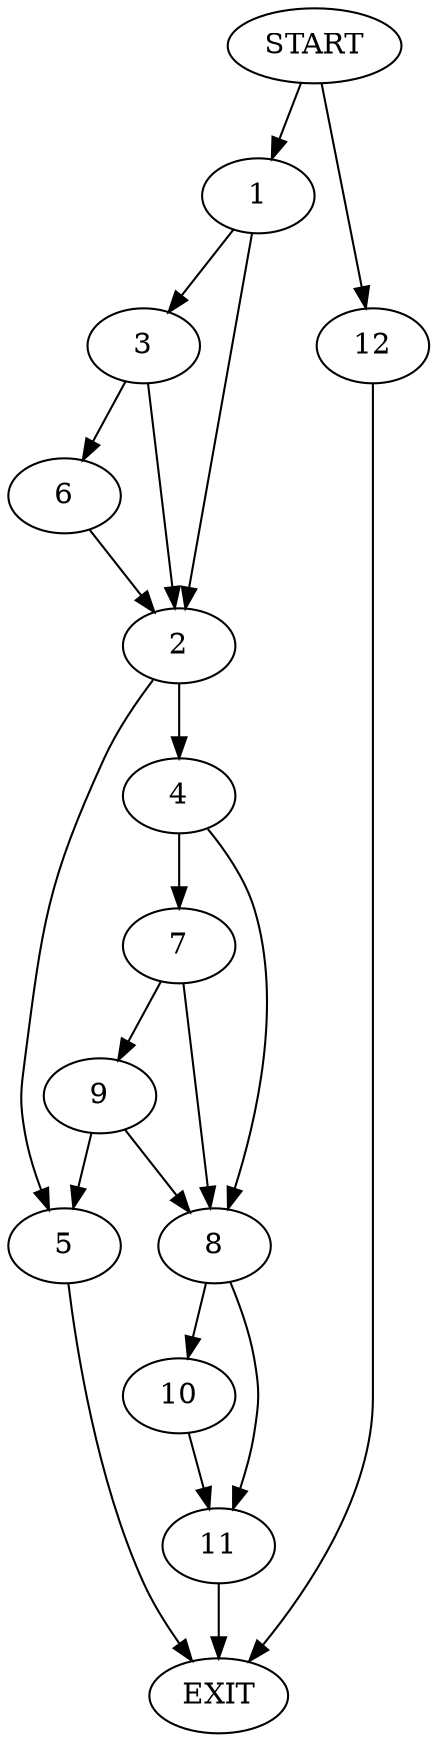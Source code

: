 digraph {
0 [label="START"]
13 [label="EXIT"]
0 -> 1
1 -> 2
1 -> 3
2 -> 4
2 -> 5
3 -> 6
3 -> 2
6 -> 2
5 -> 13
4 -> 7
4 -> 8
7 -> 8
7 -> 9
8 -> 10
8 -> 11
9 -> 8
9 -> 5
10 -> 11
11 -> 13
0 -> 12
12 -> 13
}
